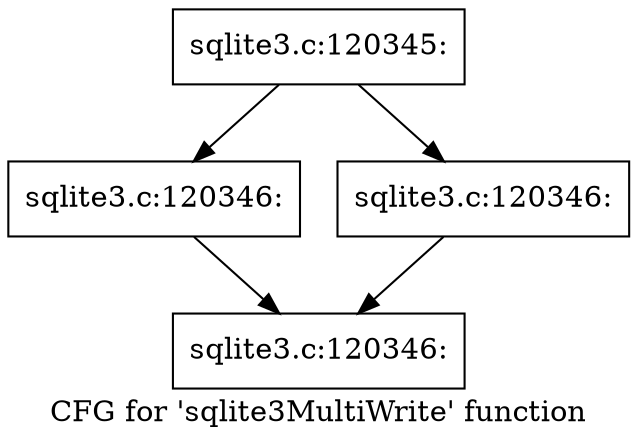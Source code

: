 digraph "CFG for 'sqlite3MultiWrite' function" {
	label="CFG for 'sqlite3MultiWrite' function";

	Node0x55c0f91ad3a0 [shape=record,label="{sqlite3.c:120345:}"];
	Node0x55c0f91ad3a0 -> Node0x55c0f91bcf20;
	Node0x55c0f91ad3a0 -> Node0x55c0f91bbdb0;
	Node0x55c0f91bcf20 [shape=record,label="{sqlite3.c:120346:}"];
	Node0x55c0f91bcf20 -> Node0x55c0f91bd030;
	Node0x55c0f91bbdb0 [shape=record,label="{sqlite3.c:120346:}"];
	Node0x55c0f91bbdb0 -> Node0x55c0f91bd030;
	Node0x55c0f91bd030 [shape=record,label="{sqlite3.c:120346:}"];
}
